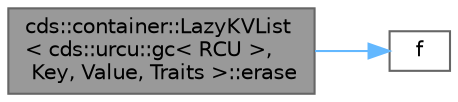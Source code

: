 digraph "cds::container::LazyKVList&lt; cds::urcu::gc&lt; RCU &gt;, Key, Value, Traits &gt;::erase"
{
 // LATEX_PDF_SIZE
  bgcolor="transparent";
  edge [fontname=Helvetica,fontsize=10,labelfontname=Helvetica,labelfontsize=10];
  node [fontname=Helvetica,fontsize=10,shape=box,height=0.2,width=0.4];
  rankdir="LR";
  Node1 [id="Node000001",label="cds::container::LazyKVList\l\< cds::urcu::gc\< RCU \>,\l Key, Value, Traits \>::erase",height=0.2,width=0.4,color="gray40", fillcolor="grey60", style="filled", fontcolor="black",tooltip="Deletes key from the list"];
  Node1 -> Node2 [id="edge1_Node000001_Node000002",color="steelblue1",style="solid",tooltip=" "];
  Node2 [id="Node000002",label="f",height=0.2,width=0.4,color="grey40", fillcolor="white", style="filled",URL="$cxx11__tensor__map_8cpp.html#a7f507fea02198f6cb81c86640c7b1a4e",tooltip=" "];
}
